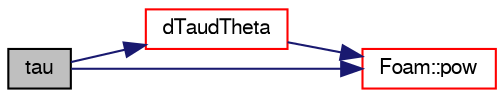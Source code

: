 digraph "tau"
{
  bgcolor="transparent";
  edge [fontname="FreeSans",fontsize="10",labelfontname="FreeSans",labelfontsize="10"];
  node [fontname="FreeSans",fontsize="10",shape=record];
  rankdir="LR";
  Node30 [label="tau",height=0.2,width=0.4,color="black", fillcolor="grey75", style="filled", fontcolor="black"];
  Node30 -> Node31 [color="midnightblue",fontsize="10",style="solid",fontname="FreeSans"];
  Node31 [label="dTaudTheta",height=0.2,width=0.4,color="red",URL="$a24266.html#a9d326c9d0293a0872ca85acf4784a7a6",tooltip="Collision stress derivaive w.r.t. the volume fraction. "];
  Node31 -> Node33 [color="midnightblue",fontsize="10",style="solid",fontname="FreeSans"];
  Node33 [label="Foam::pow",height=0.2,width=0.4,color="red",URL="$a21124.html#a7500c8e9d27a442adc75e287de074c7c"];
  Node30 -> Node33 [color="midnightblue",fontsize="10",style="solid",fontname="FreeSans"];
}
